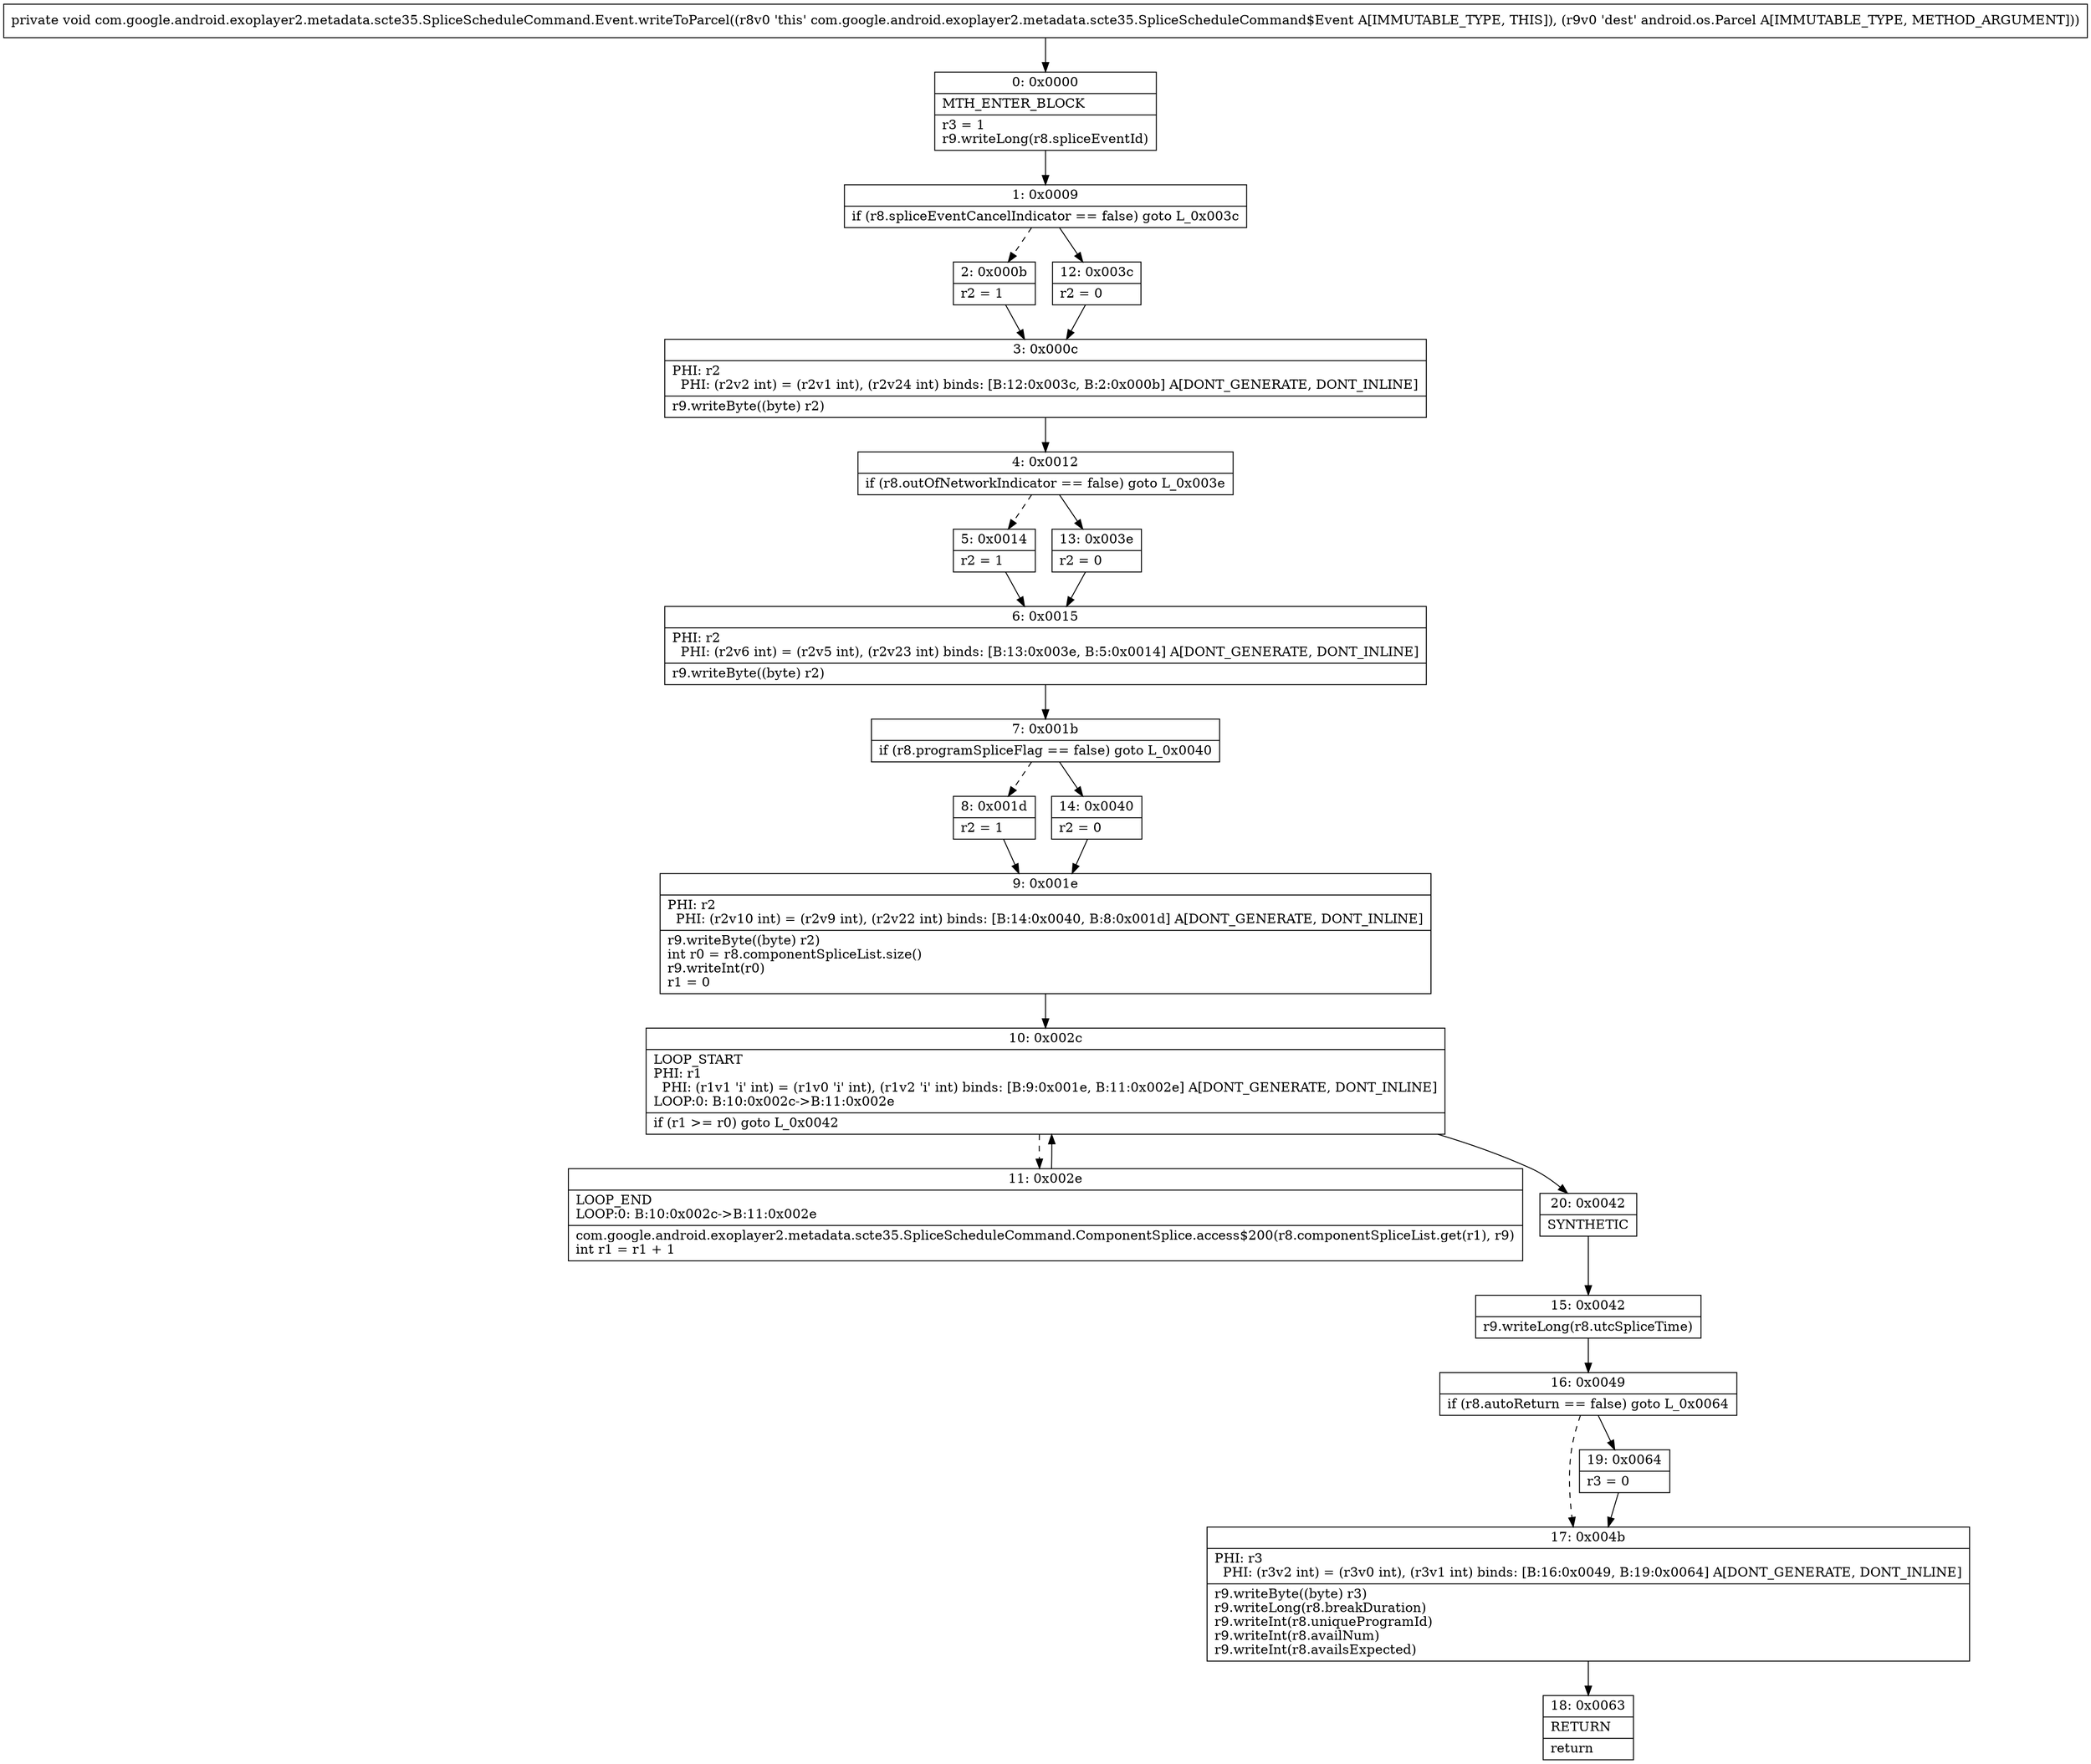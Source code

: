 digraph "CFG forcom.google.android.exoplayer2.metadata.scte35.SpliceScheduleCommand.Event.writeToParcel(Landroid\/os\/Parcel;)V" {
Node_0 [shape=record,label="{0\:\ 0x0000|MTH_ENTER_BLOCK\l|r3 = 1\lr9.writeLong(r8.spliceEventId)\l}"];
Node_1 [shape=record,label="{1\:\ 0x0009|if (r8.spliceEventCancelIndicator == false) goto L_0x003c\l}"];
Node_2 [shape=record,label="{2\:\ 0x000b|r2 = 1\l}"];
Node_3 [shape=record,label="{3\:\ 0x000c|PHI: r2 \l  PHI: (r2v2 int) = (r2v1 int), (r2v24 int) binds: [B:12:0x003c, B:2:0x000b] A[DONT_GENERATE, DONT_INLINE]\l|r9.writeByte((byte) r2)\l}"];
Node_4 [shape=record,label="{4\:\ 0x0012|if (r8.outOfNetworkIndicator == false) goto L_0x003e\l}"];
Node_5 [shape=record,label="{5\:\ 0x0014|r2 = 1\l}"];
Node_6 [shape=record,label="{6\:\ 0x0015|PHI: r2 \l  PHI: (r2v6 int) = (r2v5 int), (r2v23 int) binds: [B:13:0x003e, B:5:0x0014] A[DONT_GENERATE, DONT_INLINE]\l|r9.writeByte((byte) r2)\l}"];
Node_7 [shape=record,label="{7\:\ 0x001b|if (r8.programSpliceFlag == false) goto L_0x0040\l}"];
Node_8 [shape=record,label="{8\:\ 0x001d|r2 = 1\l}"];
Node_9 [shape=record,label="{9\:\ 0x001e|PHI: r2 \l  PHI: (r2v10 int) = (r2v9 int), (r2v22 int) binds: [B:14:0x0040, B:8:0x001d] A[DONT_GENERATE, DONT_INLINE]\l|r9.writeByte((byte) r2)\lint r0 = r8.componentSpliceList.size()\lr9.writeInt(r0)\lr1 = 0\l}"];
Node_10 [shape=record,label="{10\:\ 0x002c|LOOP_START\lPHI: r1 \l  PHI: (r1v1 'i' int) = (r1v0 'i' int), (r1v2 'i' int) binds: [B:9:0x001e, B:11:0x002e] A[DONT_GENERATE, DONT_INLINE]\lLOOP:0: B:10:0x002c\-\>B:11:0x002e\l|if (r1 \>= r0) goto L_0x0042\l}"];
Node_11 [shape=record,label="{11\:\ 0x002e|LOOP_END\lLOOP:0: B:10:0x002c\-\>B:11:0x002e\l|com.google.android.exoplayer2.metadata.scte35.SpliceScheduleCommand.ComponentSplice.access$200(r8.componentSpliceList.get(r1), r9)\lint r1 = r1 + 1\l}"];
Node_12 [shape=record,label="{12\:\ 0x003c|r2 = 0\l}"];
Node_13 [shape=record,label="{13\:\ 0x003e|r2 = 0\l}"];
Node_14 [shape=record,label="{14\:\ 0x0040|r2 = 0\l}"];
Node_15 [shape=record,label="{15\:\ 0x0042|r9.writeLong(r8.utcSpliceTime)\l}"];
Node_16 [shape=record,label="{16\:\ 0x0049|if (r8.autoReturn == false) goto L_0x0064\l}"];
Node_17 [shape=record,label="{17\:\ 0x004b|PHI: r3 \l  PHI: (r3v2 int) = (r3v0 int), (r3v1 int) binds: [B:16:0x0049, B:19:0x0064] A[DONT_GENERATE, DONT_INLINE]\l|r9.writeByte((byte) r3)\lr9.writeLong(r8.breakDuration)\lr9.writeInt(r8.uniqueProgramId)\lr9.writeInt(r8.availNum)\lr9.writeInt(r8.availsExpected)\l}"];
Node_18 [shape=record,label="{18\:\ 0x0063|RETURN\l|return\l}"];
Node_19 [shape=record,label="{19\:\ 0x0064|r3 = 0\l}"];
Node_20 [shape=record,label="{20\:\ 0x0042|SYNTHETIC\l}"];
MethodNode[shape=record,label="{private void com.google.android.exoplayer2.metadata.scte35.SpliceScheduleCommand.Event.writeToParcel((r8v0 'this' com.google.android.exoplayer2.metadata.scte35.SpliceScheduleCommand$Event A[IMMUTABLE_TYPE, THIS]), (r9v0 'dest' android.os.Parcel A[IMMUTABLE_TYPE, METHOD_ARGUMENT])) }"];
MethodNode -> Node_0;
Node_0 -> Node_1;
Node_1 -> Node_2[style=dashed];
Node_1 -> Node_12;
Node_2 -> Node_3;
Node_3 -> Node_4;
Node_4 -> Node_5[style=dashed];
Node_4 -> Node_13;
Node_5 -> Node_6;
Node_6 -> Node_7;
Node_7 -> Node_8[style=dashed];
Node_7 -> Node_14;
Node_8 -> Node_9;
Node_9 -> Node_10;
Node_10 -> Node_11[style=dashed];
Node_10 -> Node_20;
Node_11 -> Node_10;
Node_12 -> Node_3;
Node_13 -> Node_6;
Node_14 -> Node_9;
Node_15 -> Node_16;
Node_16 -> Node_17[style=dashed];
Node_16 -> Node_19;
Node_17 -> Node_18;
Node_19 -> Node_17;
Node_20 -> Node_15;
}

